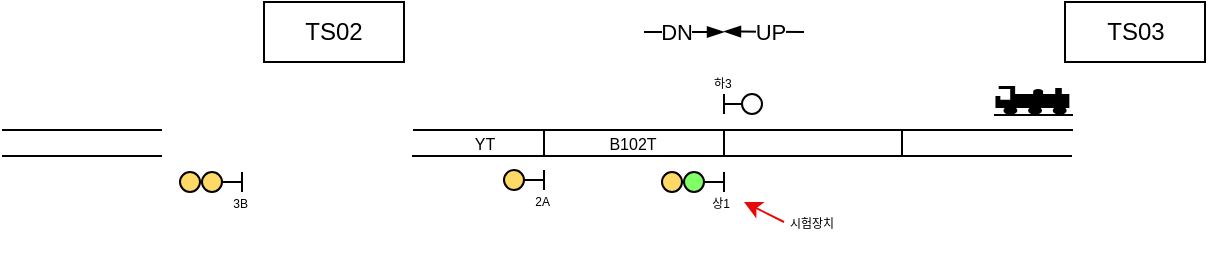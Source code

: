 <mxfile version="24.8.0">
  <diagram name="페이지-1" id="H62_dTHRxHn6-XKtVNI4">
    <mxGraphModel dx="792" dy="434" grid="1" gridSize="10" guides="1" tooltips="1" connect="1" arrows="1" fold="1" page="1" pageScale="1" pageWidth="827" pageHeight="1169" math="0" shadow="0">
      <root>
        <mxCell id="0" />
        <mxCell id="1" parent="0" />
        <mxCell id="5uTn9Xa22cTavYsvTUTS-1" value="" style="endArrow=none;html=1;rounded=0;" edge="1" parent="1">
          <mxGeometry width="50" height="50" relative="1" as="geometry">
            <mxPoint x="255.5" y="464" as="sourcePoint" />
            <mxPoint x="585.5" y="464" as="targetPoint" />
          </mxGeometry>
        </mxCell>
        <mxCell id="5uTn9Xa22cTavYsvTUTS-2" value="" style="endArrow=none;html=1;rounded=0;" edge="1" parent="1">
          <mxGeometry width="50" height="50" relative="1" as="geometry">
            <mxPoint x="255" y="477" as="sourcePoint" />
            <mxPoint x="585" y="477" as="targetPoint" />
          </mxGeometry>
        </mxCell>
        <mxCell id="5uTn9Xa22cTavYsvTUTS-3" value="" style="endArrow=none;html=1;rounded=0;" edge="1" parent="1">
          <mxGeometry width="50" height="50" relative="1" as="geometry">
            <mxPoint x="321" y="477" as="sourcePoint" />
            <mxPoint x="321" y="464" as="targetPoint" />
          </mxGeometry>
        </mxCell>
        <mxCell id="5uTn9Xa22cTavYsvTUTS-4" value="" style="endArrow=none;html=1;rounded=0;" edge="1" parent="1">
          <mxGeometry width="50" height="50" relative="1" as="geometry">
            <mxPoint x="411" y="477" as="sourcePoint" />
            <mxPoint x="411" y="464" as="targetPoint" />
          </mxGeometry>
        </mxCell>
        <mxCell id="5uTn9Xa22cTavYsvTUTS-5" value="" style="endArrow=none;html=1;rounded=0;" edge="1" parent="1">
          <mxGeometry width="50" height="50" relative="1" as="geometry">
            <mxPoint x="500" y="477" as="sourcePoint" />
            <mxPoint x="500" y="464" as="targetPoint" />
          </mxGeometry>
        </mxCell>
        <mxCell id="5uTn9Xa22cTavYsvTUTS-8" value="" style="ellipse;whiteSpace=wrap;html=1;aspect=fixed;fillColor=#FFD966;strokeColor=default;" vertex="1" parent="1">
          <mxGeometry x="301" y="484" width="10" height="10" as="geometry" />
        </mxCell>
        <mxCell id="5uTn9Xa22cTavYsvTUTS-9" value="" style="endArrow=none;html=1;rounded=0;exitX=1;exitY=0.5;exitDx=0;exitDy=0;" edge="1" parent="1" source="5uTn9Xa22cTavYsvTUTS-8">
          <mxGeometry width="50" height="50" relative="1" as="geometry">
            <mxPoint x="471" y="504" as="sourcePoint" />
            <mxPoint x="321" y="489" as="targetPoint" />
          </mxGeometry>
        </mxCell>
        <mxCell id="5uTn9Xa22cTavYsvTUTS-10" value="" style="endArrow=none;html=1;rounded=0;" edge="1" parent="1">
          <mxGeometry width="50" height="50" relative="1" as="geometry">
            <mxPoint x="321" y="494" as="sourcePoint" />
            <mxPoint x="321" y="484" as="targetPoint" />
          </mxGeometry>
        </mxCell>
        <mxCell id="5uTn9Xa22cTavYsvTUTS-13" value="YT" style="text;html=1;align=center;verticalAlign=middle;resizable=0;points=[];autosize=1;strokeColor=none;fillColor=none;fontSize=8;" vertex="1" parent="1">
          <mxGeometry x="276" y="461" width="30" height="20" as="geometry" />
        </mxCell>
        <mxCell id="5uTn9Xa22cTavYsvTUTS-14" value="B102T" style="text;html=1;align=center;verticalAlign=middle;resizable=0;points=[];autosize=1;strokeColor=none;fillColor=none;fontSize=8;" vertex="1" parent="1">
          <mxGeometry x="340" y="461" width="50" height="20" as="geometry" />
        </mxCell>
        <mxCell id="5uTn9Xa22cTavYsvTUTS-16" value="" style="shape=mxgraph.signs.transportation.train_3;html=1;pointerEvents=1;fillColor=#000000;strokeColor=none;verticalLabelPosition=bottom;verticalAlign=top;align=center;fontSize=11;" vertex="1" parent="1">
          <mxGeometry x="546" y="442" width="39.5" height="15" as="geometry" />
        </mxCell>
        <mxCell id="5uTn9Xa22cTavYsvTUTS-17" value="" style="ellipse;whiteSpace=wrap;html=1;aspect=fixed;fillColor=#80ff66;" vertex="1" parent="1">
          <mxGeometry x="391" y="485" width="10" height="10" as="geometry" />
        </mxCell>
        <mxCell id="5uTn9Xa22cTavYsvTUTS-18" value="" style="endArrow=none;html=1;rounded=0;exitX=1;exitY=0.5;exitDx=0;exitDy=0;" edge="1" parent="1" source="5uTn9Xa22cTavYsvTUTS-17">
          <mxGeometry width="50" height="50" relative="1" as="geometry">
            <mxPoint x="561" y="505" as="sourcePoint" />
            <mxPoint x="411" y="490" as="targetPoint" />
          </mxGeometry>
        </mxCell>
        <mxCell id="5uTn9Xa22cTavYsvTUTS-19" value="" style="endArrow=none;html=1;rounded=0;" edge="1" parent="1">
          <mxGeometry width="50" height="50" relative="1" as="geometry">
            <mxPoint x="411" y="495" as="sourcePoint" />
            <mxPoint x="411" y="485" as="targetPoint" />
          </mxGeometry>
        </mxCell>
        <mxCell id="5uTn9Xa22cTavYsvTUTS-22" value="&lt;font style=&quot;font-size: 6px;&quot;&gt;2A&lt;/font&gt;" style="text;html=1;align=right;verticalAlign=bottom;resizable=0;points=[];autosize=1;strokeColor=none;fillColor=none;labelPosition=left;verticalLabelPosition=top;" vertex="1" parent="1">
          <mxGeometry x="325" y="507" width="30" height="30" as="geometry" />
        </mxCell>
        <mxCell id="5uTn9Xa22cTavYsvTUTS-23" value="&lt;span style=&quot;font-size: 6px;&quot;&gt;상1&lt;/span&gt;" style="text;html=1;align=right;verticalAlign=bottom;resizable=0;points=[];autosize=1;strokeColor=none;fillColor=none;labelPosition=left;verticalLabelPosition=top;" vertex="1" parent="1">
          <mxGeometry x="415" y="508" width="30" height="30" as="geometry" />
        </mxCell>
        <mxCell id="5uTn9Xa22cTavYsvTUTS-24" value="" style="ellipse;whiteSpace=wrap;html=1;aspect=fixed;fillColor=#FFD966;" vertex="1" parent="1">
          <mxGeometry x="380" y="485" width="10" height="10" as="geometry" />
        </mxCell>
        <mxCell id="5uTn9Xa22cTavYsvTUTS-25" value="TS03" style="rounded=0;whiteSpace=wrap;html=1;" vertex="1" parent="1">
          <mxGeometry x="581.5" y="400" width="70" height="30" as="geometry" />
        </mxCell>
        <mxCell id="5uTn9Xa22cTavYsvTUTS-26" value="TS02" style="rounded=0;whiteSpace=wrap;html=1;" vertex="1" parent="1">
          <mxGeometry x="181" y="400" width="70" height="30" as="geometry" />
        </mxCell>
        <mxCell id="5uTn9Xa22cTavYsvTUTS-27" value="" style="endArrow=blockThin;html=1;rounded=0;endFill=1;" edge="1" parent="1">
          <mxGeometry width="50" height="50" relative="1" as="geometry">
            <mxPoint x="451" y="415" as="sourcePoint" />
            <mxPoint x="411" y="414.76" as="targetPoint" />
          </mxGeometry>
        </mxCell>
        <mxCell id="5uTn9Xa22cTavYsvTUTS-28" value="UP" style="edgeLabel;html=1;align=center;verticalAlign=middle;resizable=0;points=[];" vertex="1" connectable="0" parent="5uTn9Xa22cTavYsvTUTS-27">
          <mxGeometry x="-0.117" y="1" relative="1" as="geometry">
            <mxPoint y="-1" as="offset" />
          </mxGeometry>
        </mxCell>
        <mxCell id="5uTn9Xa22cTavYsvTUTS-30" value="" style="endArrow=blockThin;html=1;rounded=0;endFill=1;" edge="1" parent="1">
          <mxGeometry width="50" height="50" relative="1" as="geometry">
            <mxPoint x="371" y="415" as="sourcePoint" />
            <mxPoint x="411" y="415" as="targetPoint" />
          </mxGeometry>
        </mxCell>
        <mxCell id="5uTn9Xa22cTavYsvTUTS-31" value="DN" style="edgeLabel;html=1;align=center;verticalAlign=middle;resizable=0;points=[];" vertex="1" connectable="0" parent="5uTn9Xa22cTavYsvTUTS-30">
          <mxGeometry x="-0.117" y="1" relative="1" as="geometry">
            <mxPoint x="-2" y="1" as="offset" />
          </mxGeometry>
        </mxCell>
        <mxCell id="5uTn9Xa22cTavYsvTUTS-32" value="" style="ellipse;whiteSpace=wrap;html=1;aspect=fixed;fillColor=none;strokeColor=default;" vertex="1" parent="1">
          <mxGeometry x="420" y="446" width="10" height="10" as="geometry" />
        </mxCell>
        <mxCell id="5uTn9Xa22cTavYsvTUTS-33" value="" style="endArrow=none;html=1;rounded=0;exitX=0;exitY=0.5;exitDx=0;exitDy=0;" edge="1" parent="1" source="5uTn9Xa22cTavYsvTUTS-32">
          <mxGeometry width="50" height="50" relative="1" as="geometry">
            <mxPoint x="561" y="466" as="sourcePoint" />
            <mxPoint x="411" y="451" as="targetPoint" />
          </mxGeometry>
        </mxCell>
        <mxCell id="5uTn9Xa22cTavYsvTUTS-34" value="" style="endArrow=none;html=1;rounded=0;" edge="1" parent="1">
          <mxGeometry width="50" height="50" relative="1" as="geometry">
            <mxPoint x="411" y="456" as="sourcePoint" />
            <mxPoint x="411" y="446" as="targetPoint" />
          </mxGeometry>
        </mxCell>
        <mxCell id="5uTn9Xa22cTavYsvTUTS-36" value="&lt;span style=&quot;font-size: 6px;&quot;&gt;하3&lt;/span&gt;" style="text;html=1;align=left;verticalAlign=middle;resizable=0;points=[];autosize=1;strokeColor=none;fillColor=none;labelPosition=right;verticalLabelPosition=middle;" vertex="1" parent="1">
          <mxGeometry x="374" y="424" width="30" height="30" as="geometry" />
        </mxCell>
        <mxCell id="5uTn9Xa22cTavYsvTUTS-39" value="" style="endArrow=classic;html=1;rounded=0;strokeColor=#e90707;" edge="1" parent="1">
          <mxGeometry width="50" height="50" relative="1" as="geometry">
            <mxPoint x="441" y="510" as="sourcePoint" />
            <mxPoint x="421" y="500" as="targetPoint" />
          </mxGeometry>
        </mxCell>
        <mxCell id="5uTn9Xa22cTavYsvTUTS-41" value="&lt;font style=&quot;font-size: 6px;&quot;&gt;시험장치&lt;/font&gt;" style="text;html=1;align=center;verticalAlign=middle;whiteSpace=wrap;rounded=0;" vertex="1" parent="1">
          <mxGeometry x="440" y="501" width="30" height="15" as="geometry" />
        </mxCell>
        <mxCell id="5uTn9Xa22cTavYsvTUTS-42" value="" style="ellipse;whiteSpace=wrap;html=1;aspect=fixed;fillColor=#FFD966;strokeColor=default;" vertex="1" parent="1">
          <mxGeometry x="150" y="485" width="10" height="10" as="geometry" />
        </mxCell>
        <mxCell id="5uTn9Xa22cTavYsvTUTS-43" value="" style="endArrow=none;html=1;rounded=0;exitX=1;exitY=0.5;exitDx=0;exitDy=0;" edge="1" parent="1" source="5uTn9Xa22cTavYsvTUTS-42">
          <mxGeometry width="50" height="50" relative="1" as="geometry">
            <mxPoint x="320" y="505" as="sourcePoint" />
            <mxPoint x="170" y="490" as="targetPoint" />
          </mxGeometry>
        </mxCell>
        <mxCell id="5uTn9Xa22cTavYsvTUTS-44" value="" style="endArrow=none;html=1;rounded=0;" edge="1" parent="1">
          <mxGeometry width="50" height="50" relative="1" as="geometry">
            <mxPoint x="170" y="495" as="sourcePoint" />
            <mxPoint x="170" y="485" as="targetPoint" />
          </mxGeometry>
        </mxCell>
        <mxCell id="5uTn9Xa22cTavYsvTUTS-45" value="&lt;font style=&quot;font-size: 6px;&quot;&gt;3B&lt;/font&gt;" style="text;html=1;align=right;verticalAlign=bottom;resizable=0;points=[];autosize=1;strokeColor=none;fillColor=none;labelPosition=left;verticalLabelPosition=top;" vertex="1" parent="1">
          <mxGeometry x="174" y="508" width="30" height="30" as="geometry" />
        </mxCell>
        <mxCell id="5uTn9Xa22cTavYsvTUTS-46" value="" style="ellipse;whiteSpace=wrap;html=1;aspect=fixed;fillColor=#FFD966;strokeColor=default;" vertex="1" parent="1">
          <mxGeometry x="139" y="485" width="10" height="10" as="geometry" />
        </mxCell>
        <mxCell id="5uTn9Xa22cTavYsvTUTS-47" value="" style="endArrow=none;html=1;rounded=0;" edge="1" parent="1">
          <mxGeometry width="50" height="50" relative="1" as="geometry">
            <mxPoint x="50" y="464" as="sourcePoint" />
            <mxPoint x="130" y="464" as="targetPoint" />
          </mxGeometry>
        </mxCell>
        <mxCell id="5uTn9Xa22cTavYsvTUTS-48" value="" style="endArrow=none;html=1;rounded=0;" edge="1" parent="1">
          <mxGeometry width="50" height="50" relative="1" as="geometry">
            <mxPoint x="50" y="477" as="sourcePoint" />
            <mxPoint x="130" y="477" as="targetPoint" />
          </mxGeometry>
        </mxCell>
      </root>
    </mxGraphModel>
  </diagram>
</mxfile>
